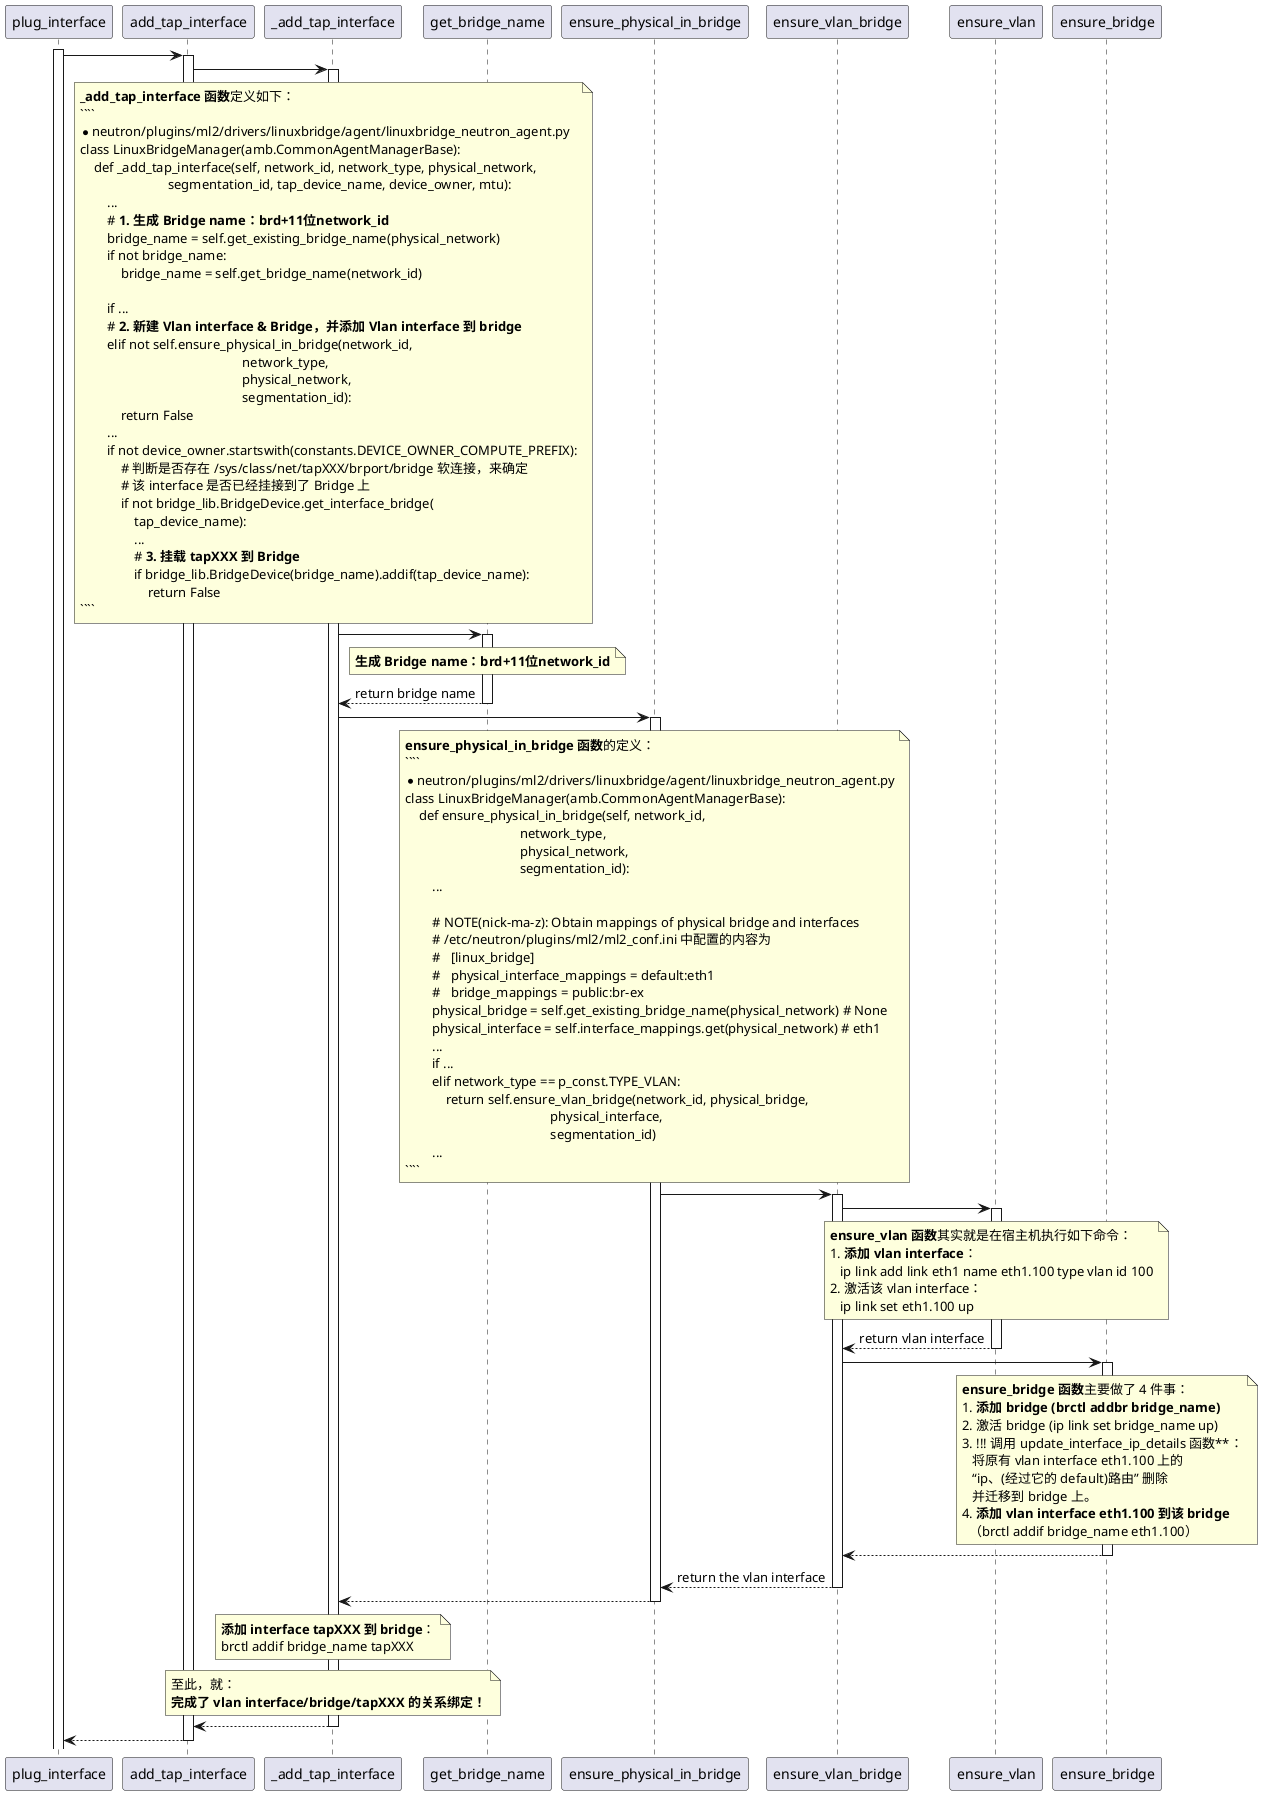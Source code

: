 @startuml

participant plug_interface as "plug_interface"
participant add_tap_interface as "add_tap_interface"
participant _add_tap_interface as "_add_tap_interface"
participant get_bridge_name as "get_bridge_name"
participant ensure_physical_in_bridge as "ensure_physical_in_bridge"
participant ensure_vlan_bridge as "ensure_vlan_bridge"
participant ensure_vlan as "ensure_vlan"
participant ensure_bridge as "ensure_bridge"

activate plug_interface
plug_interface->add_tap_interface

activate add_tap_interface
add_tap_interface->_add_tap_interface

activate _add_tap_interface
note over _add_tap_interface
**_add_tap_interface 函数**定义如下：
````
* neutron/plugins/ml2/drivers/linuxbridge/agent/linuxbridge_neutron_agent.py
class LinuxBridgeManager(amb.CommonAgentManagerBase):
    def _add_tap_interface(self, network_id, network_type, physical_network,
                          segmentation_id, tap_device_name, device_owner, mtu):
        ...
        # **1. 生成 Bridge name：brd+11位network_id**
        bridge_name = self.get_existing_bridge_name(physical_network)
        if not bridge_name:
            bridge_name = self.get_bridge_name(network_id)

        if ...
        # **2. 新建 Vlan interface & Bridge，并添加 Vlan interface 到 bridge**
        elif not self.ensure_physical_in_bridge(network_id,
                                                network_type,
                                                physical_network,
                                                segmentation_id):
            return False
        ...
        if not device_owner.startswith(constants.DEVICE_OWNER_COMPUTE_PREFIX):
            # 判断是否存在 /sys/class/net/tapXXX/brport/bridge 软连接，来确定
            # 该 interface 是否已经挂接到了 Bridge 上
            if not bridge_lib.BridgeDevice.get_interface_bridge(
                tap_device_name):
                ...
                # **3. 挂载 tapXXX 到 Bridge**
                if bridge_lib.BridgeDevice(bridge_name).addif(tap_device_name):
                    return False
````
end note

_add_tap_interface->get_bridge_name
activate get_bridge_name
note over get_bridge_name
**生成 Bridge name：brd+11位network_id**
end note
get_bridge_name-->_add_tap_interface: return bridge name
deactivate get_bridge_name

_add_tap_interface->ensure_physical_in_bridge

activate ensure_physical_in_bridge
note over ensure_physical_in_bridge
**ensure_physical_in_bridge 函数**的定义：
````
* neutron/plugins/ml2/drivers/linuxbridge/agent/linuxbridge_neutron_agent.py
class LinuxBridgeManager(amb.CommonAgentManagerBase):
    def ensure_physical_in_bridge(self, network_id,
                                  network_type,
                                  physical_network,
                                  segmentation_id):
        ...

        # NOTE(nick-ma-z): Obtain mappings of physical bridge and interfaces
        # /etc/neutron/plugins/ml2/ml2_conf.ini 中配置的内容为
        #   [linux_bridge]
        #   physical_interface_mappings = default:eth1
        #   bridge_mappings = public:br-ex
        physical_bridge = self.get_existing_bridge_name(physical_network) # None
        physical_interface = self.interface_mappings.get(physical_network) # eth1
        ...
        if ...
        elif network_type == p_const.TYPE_VLAN:
            return self.ensure_vlan_bridge(network_id, physical_bridge,
                                           physical_interface,
                                           segmentation_id)
        ...
````
end note

ensure_physical_in_bridge->ensure_vlan_bridge
activate ensure_vlan_bridge

ensure_vlan_bridge->ensure_vlan
activate ensure_vlan
note over ensure_vlan
**ensure_vlan 函数**其实就是在宿主机执行如下命令：
1. **添加 vlan interface**：
   ip link add link eth1 name eth1.100 type vlan id 100
2. 激活该 vlan interface：
   ip link set eth1.100 up
end note
ensure_vlan-->ensure_vlan_bridge: return vlan interface
deactivate ensure_vlan

ensure_vlan_bridge->ensure_bridge
activate ensure_bridge
note over ensure_bridge
**ensure_bridge 函数**主要做了 4 件事：
1. **添加 bridge (brctl addbr bridge_name)**
2. 激活 bridge (ip link set bridge_name up)
3. !!! 调用 update_interface_ip_details 函数**：
   将原有 vlan interface eth1.100 上的
   “ip、(经过它的 default)路由” 删除
   并迁移到 bridge 上。
4. **添加 vlan interface eth1.100 到该 bridge**
  （brctl addif bridge_name eth1.100）
end note
ensure_bridge-->ensure_vlan_bridge
deactivate ensure_bridge

ensure_vlan_bridge-->ensure_physical_in_bridge: return the vlan interface
deactivate ensure_vlan_bridge

ensure_physical_in_bridge-->_add_tap_interface
deactivate ensure_physical_in_bridge

note over _add_tap_interface
**添加 interface tapXXX 到 bridge**：
brctl addif bridge_name tapXXX
end note

note over _add_tap_interface
至此，就：
**完成了 vlan interface/bridge/tapXXX 的关系绑定！**
end note

_add_tap_interface-->add_tap_interface
deactivate _add_tap_interface

add_tap_interface-->plug_interface
deactivate add_tap_interface


@enduml
